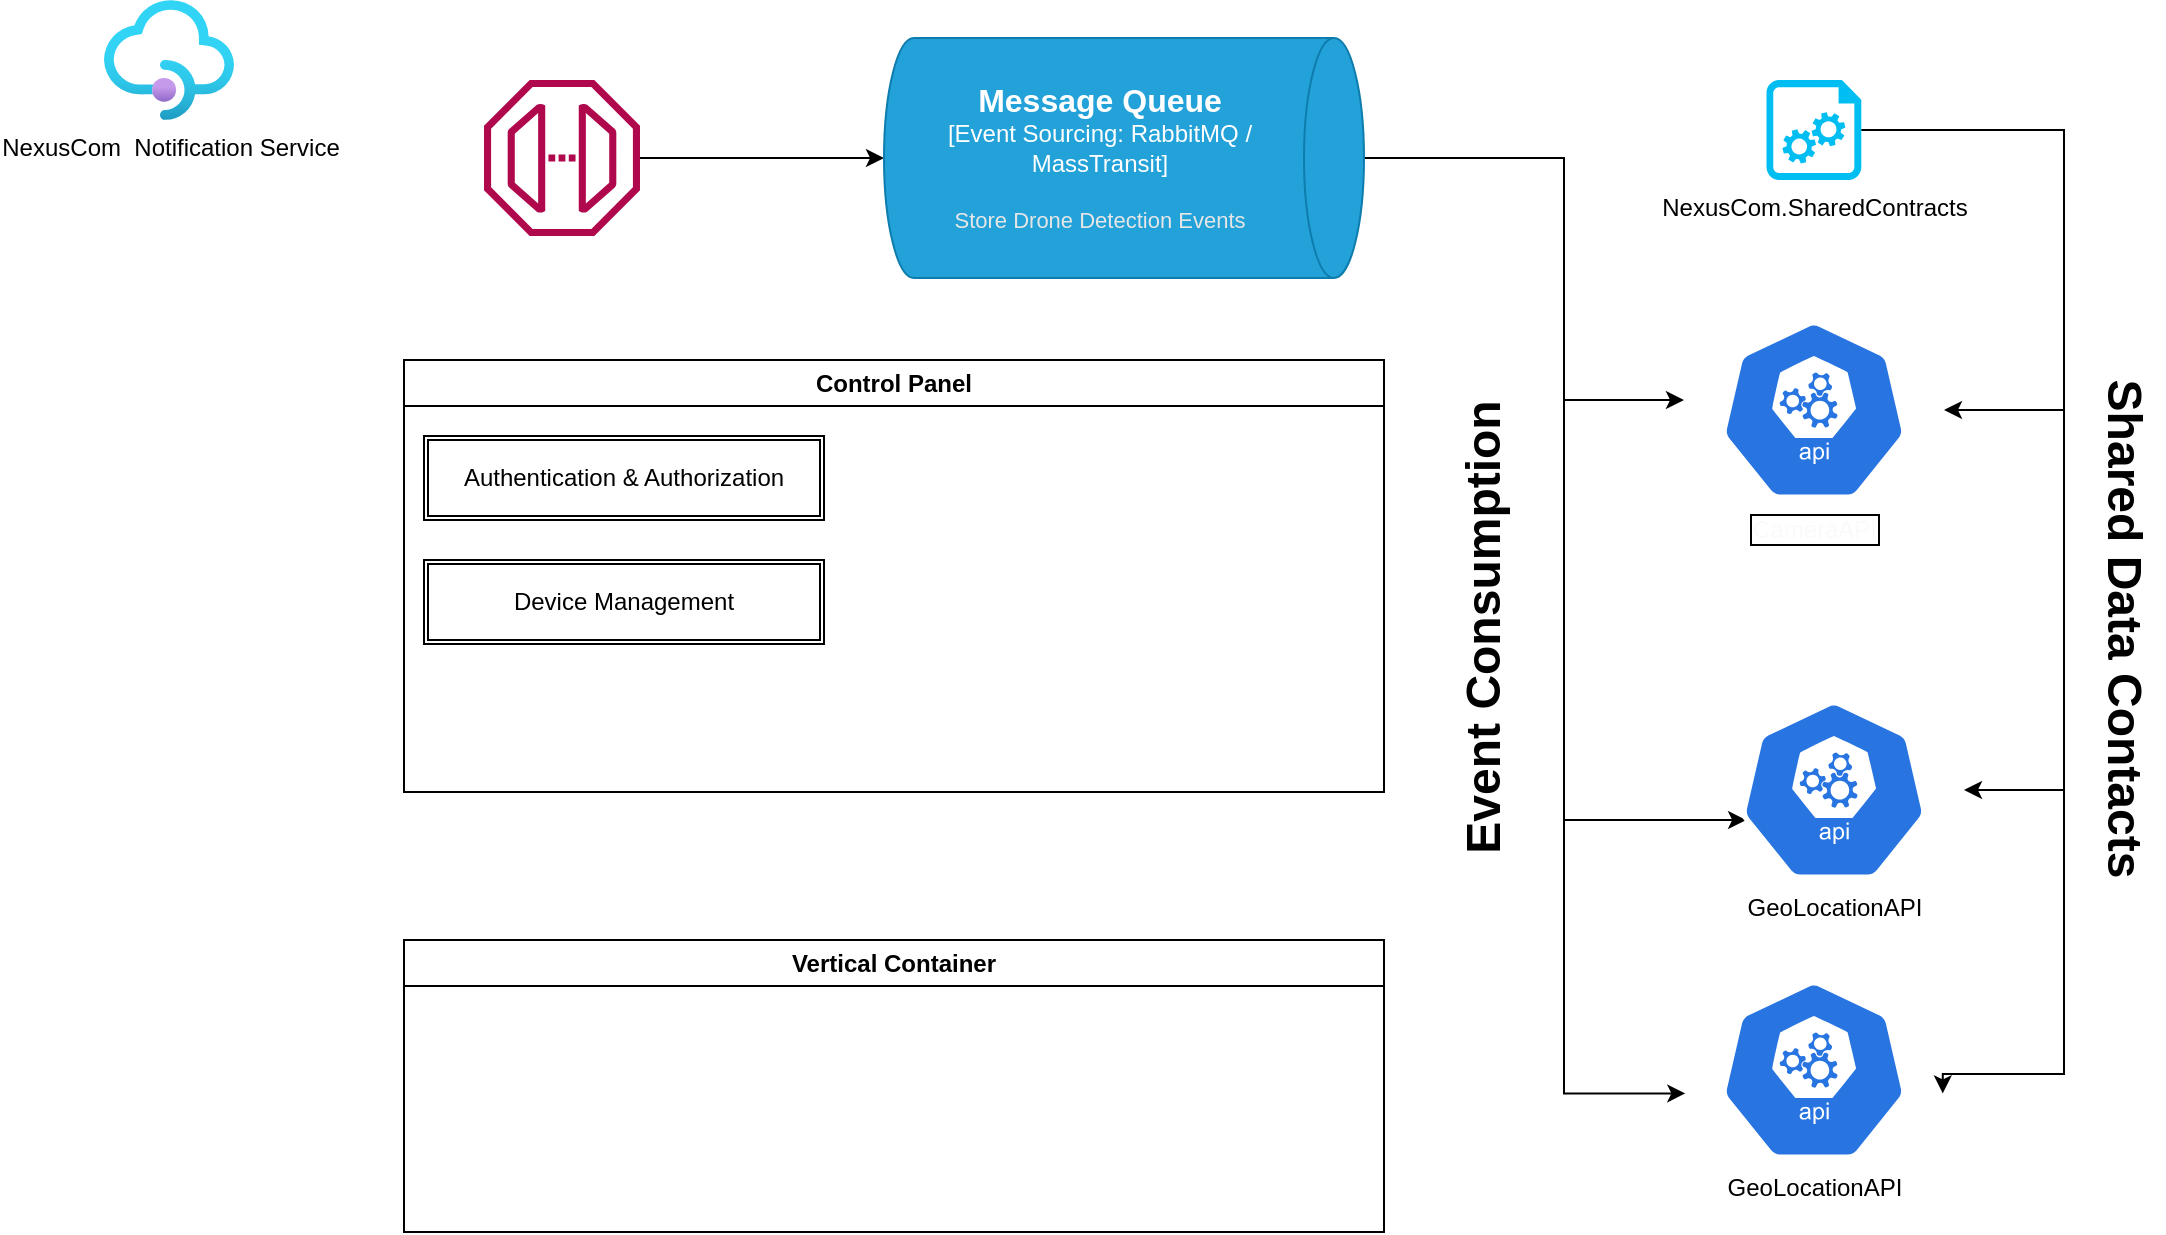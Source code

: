 <mxfile version="21.0.6" type="github">
  <diagram id="QhhdTmeFK0IuT4IZterF" name="Page-1">
    <mxGraphModel dx="1434" dy="756" grid="1" gridSize="10" guides="1" tooltips="1" connect="1" arrows="1" fold="1" page="1" pageScale="1" pageWidth="1169" pageHeight="827" math="0" shadow="0">
      <root>
        <mxCell id="0" />
        <mxCell id="1" parent="0" />
        <mxCell id="PyvPlg5ltU5HMuee6OiU-1" value="NexusCom&amp;nbsp; Notification Service" style="aspect=fixed;html=1;points=[];align=center;image;fontSize=12;image=img/lib/azure2/integration/API_Management_Services.svg;" vertex="1" parent="1">
          <mxGeometry x="90" y="100" width="65" height="60" as="geometry" />
        </mxCell>
        <mxCell id="PyvPlg5ltU5HMuee6OiU-7" style="edgeStyle=orthogonalEdgeStyle;rounded=0;orthogonalLoop=1;jettySize=auto;html=1;entryX=0.5;entryY=1;entryDx=0;entryDy=0;entryPerimeter=0;" edge="1" parent="1" source="PyvPlg5ltU5HMuee6OiU-2" target="PyvPlg5ltU5HMuee6OiU-6">
          <mxGeometry relative="1" as="geometry" />
        </mxCell>
        <mxCell id="PyvPlg5ltU5HMuee6OiU-2" value="&lt;p class=&quot;MsoNormal&quot;&gt;EvntCapturingService&lt;/p&gt;" style="sketch=0;outlineConnect=0;fontColor=#ffffff;gradientColor=none;fillColor=#B0084D;strokeColor=none;dashed=0;verticalLabelPosition=bottom;verticalAlign=top;align=center;html=1;fontSize=12;fontStyle=0;aspect=fixed;pointerEvents=1;shape=mxgraph.aws4.endpoint;" vertex="1" parent="1">
          <mxGeometry x="280" y="140" width="78" height="78" as="geometry" />
        </mxCell>
        <mxCell id="PyvPlg5ltU5HMuee6OiU-19" style="edgeStyle=orthogonalEdgeStyle;rounded=0;orthogonalLoop=1;jettySize=auto;html=1;" edge="1" parent="1" source="PyvPlg5ltU5HMuee6OiU-6" target="PyvPlg5ltU5HMuee6OiU-9">
          <mxGeometry relative="1" as="geometry">
            <Array as="points">
              <mxPoint x="820" y="179" />
              <mxPoint x="820" y="300" />
            </Array>
          </mxGeometry>
        </mxCell>
        <mxCell id="PyvPlg5ltU5HMuee6OiU-20" style="edgeStyle=orthogonalEdgeStyle;rounded=0;orthogonalLoop=1;jettySize=auto;html=1;exitX=0.5;exitY=0;exitDx=0;exitDy=0;exitPerimeter=0;entryX=0.162;entryY=0.667;entryDx=0;entryDy=0;entryPerimeter=0;" edge="1" parent="1" source="PyvPlg5ltU5HMuee6OiU-6" target="PyvPlg5ltU5HMuee6OiU-10">
          <mxGeometry relative="1" as="geometry">
            <Array as="points">
              <mxPoint x="820" y="179" />
              <mxPoint x="820" y="510" />
            </Array>
          </mxGeometry>
        </mxCell>
        <mxCell id="PyvPlg5ltU5HMuee6OiU-23" style="edgeStyle=orthogonalEdgeStyle;rounded=0;orthogonalLoop=1;jettySize=auto;html=1;entryX=0.005;entryY=0.63;entryDx=0;entryDy=0;entryPerimeter=0;" edge="1" parent="1" source="PyvPlg5ltU5HMuee6OiU-6" target="PyvPlg5ltU5HMuee6OiU-14">
          <mxGeometry relative="1" as="geometry">
            <Array as="points">
              <mxPoint x="820" y="179" />
              <mxPoint x="820" y="647" />
            </Array>
          </mxGeometry>
        </mxCell>
        <object placeholders="1" c4Container="Event Sourcing" c4Technology="RabbitMQ / MassTransit" c4Description="Store Drone Detection Events" label="&lt;font style=&quot;font-size: 16px&quot;&gt;&lt;b&gt;%c4Type%&lt;/b&gt;&lt;/font&gt;&lt;div&gt;[%c4Container%:&amp;nbsp;%c4Technology%]&lt;/div&gt;&lt;br&gt;&lt;div&gt;&lt;font style=&quot;font-size: 11px&quot;&gt;&lt;font color=&quot;#E6E6E6&quot;&gt;%c4Description%&lt;/font&gt;&lt;/div&gt;" c4Type="Message Queue" id="PyvPlg5ltU5HMuee6OiU-6">
          <mxCell style="shape=cylinder3;size=15;direction=south;whiteSpace=wrap;html=1;boundedLbl=1;rounded=0;labelBackgroundColor=none;fillColor=#23A2D9;fontSize=12;fontColor=#ffffff;align=center;strokeColor=#0E7DAD;metaEdit=1;points=[[0.5,0,0],[1,0.25,0],[1,0.5,0],[1,0.75,0],[0.5,1,0],[0,0.75,0],[0,0.5,0],[0,0.25,0]];resizable=0;" vertex="1" parent="1">
            <mxGeometry x="480" y="119" width="240" height="120" as="geometry" />
          </mxCell>
        </object>
        <mxCell id="PyvPlg5ltU5HMuee6OiU-9" value="CameraAPI&lt;br&gt;" style="sketch=0;html=1;dashed=0;whitespace=wrap;fillColor=#2875E2;strokeColor=#ffffff;points=[[0.005,0.63,0],[0.1,0.2,0],[0.9,0.2,0],[0.5,0,0],[0.995,0.63,0],[0.72,0.99,0],[0.5,1,0],[0.28,0.99,0]];verticalLabelPosition=bottom;align=center;verticalAlign=top;shape=mxgraph.kubernetes.icon;prIcon=api;fontColor=#FAFAFA;labelBackgroundColor=default;labelBorderColor=default;" vertex="1" parent="1">
          <mxGeometry x="880" y="260" width="130" height="90" as="geometry" />
        </mxCell>
        <mxCell id="PyvPlg5ltU5HMuee6OiU-10" value="GeoLocationAPI" style="sketch=0;html=1;dashed=0;whitespace=wrap;fillColor=#2875E2;strokeColor=#ffffff;points=[[0.005,0.63,0],[0.1,0.2,0],[0.9,0.2,0],[0.5,0,0],[0.995,0.63,0],[0.72,0.99,0],[0.5,1,0],[0.28,0.99,0]];verticalLabelPosition=bottom;align=center;verticalAlign=top;shape=mxgraph.kubernetes.icon;prIcon=api" vertex="1" parent="1">
          <mxGeometry x="890" y="450" width="130" height="90" as="geometry" />
        </mxCell>
        <mxCell id="PyvPlg5ltU5HMuee6OiU-14" value="GeoLocationAPI" style="sketch=0;html=1;dashed=0;whitespace=wrap;fillColor=#2875E2;strokeColor=#ffffff;points=[[0.005,0.63,0],[0.1,0.2,0],[0.9,0.2,0],[0.5,0,0],[0.995,0.63,0],[0.72,0.99,0],[0.5,1,0],[0.28,0.99,0]];verticalLabelPosition=bottom;align=center;verticalAlign=top;shape=mxgraph.kubernetes.icon;prIcon=api" vertex="1" parent="1">
          <mxGeometry x="880" y="590" width="130" height="90" as="geometry" />
        </mxCell>
        <mxCell id="PyvPlg5ltU5HMuee6OiU-16" value="" style="edgeStyle=orthogonalEdgeStyle;rounded=0;orthogonalLoop=1;jettySize=auto;html=1;" edge="1" parent="1" source="PyvPlg5ltU5HMuee6OiU-15" target="PyvPlg5ltU5HMuee6OiU-9">
          <mxGeometry relative="1" as="geometry">
            <Array as="points">
              <mxPoint x="1070" y="165" />
              <mxPoint x="1070" y="305" />
            </Array>
          </mxGeometry>
        </mxCell>
        <mxCell id="PyvPlg5ltU5HMuee6OiU-17" style="edgeStyle=orthogonalEdgeStyle;rounded=0;orthogonalLoop=1;jettySize=auto;html=1;" edge="1" parent="1" source="PyvPlg5ltU5HMuee6OiU-15" target="PyvPlg5ltU5HMuee6OiU-10">
          <mxGeometry relative="1" as="geometry">
            <Array as="points">
              <mxPoint x="1070" y="165" />
              <mxPoint x="1070" y="495" />
            </Array>
          </mxGeometry>
        </mxCell>
        <mxCell id="PyvPlg5ltU5HMuee6OiU-22" style="edgeStyle=orthogonalEdgeStyle;rounded=0;orthogonalLoop=1;jettySize=auto;html=1;entryX=0.995;entryY=0.63;entryDx=0;entryDy=0;entryPerimeter=0;" edge="1" parent="1" source="PyvPlg5ltU5HMuee6OiU-15" target="PyvPlg5ltU5HMuee6OiU-14">
          <mxGeometry relative="1" as="geometry">
            <Array as="points">
              <mxPoint x="1070" y="165" />
              <mxPoint x="1070" y="637" />
            </Array>
          </mxGeometry>
        </mxCell>
        <mxCell id="PyvPlg5ltU5HMuee6OiU-15" value="NexusCom.SharedContracts" style="verticalLabelPosition=bottom;html=1;verticalAlign=top;align=center;strokeColor=none;fillColor=#00BEF2;shape=mxgraph.azure.startup_task;pointerEvents=1;" vertex="1" parent="1">
          <mxGeometry x="921.25" y="140" width="47.5" height="50" as="geometry" />
        </mxCell>
        <mxCell id="PyvPlg5ltU5HMuee6OiU-24" value="Control Panel" style="swimlane;whiteSpace=wrap;html=1;gradientColor=none;swimlaneFillColor=none;" vertex="1" parent="1">
          <mxGeometry x="240" y="280" width="490" height="216" as="geometry" />
        </mxCell>
        <mxCell id="PyvPlg5ltU5HMuee6OiU-28" value="Authentication &amp;amp; Authorization" style="shape=ext;double=1;rounded=0;whiteSpace=wrap;html=1;" vertex="1" parent="PyvPlg5ltU5HMuee6OiU-24">
          <mxGeometry x="10" y="38" width="200" height="42" as="geometry" />
        </mxCell>
        <mxCell id="PyvPlg5ltU5HMuee6OiU-29" value="Device Management" style="shape=ext;double=1;rounded=0;whiteSpace=wrap;html=1;" vertex="1" parent="PyvPlg5ltU5HMuee6OiU-24">
          <mxGeometry x="10" y="100" width="200" height="42" as="geometry" />
        </mxCell>
        <mxCell id="PyvPlg5ltU5HMuee6OiU-25" value="Vertical Container" style="swimlane;whiteSpace=wrap;html=1;" vertex="1" parent="1">
          <mxGeometry x="240" y="570" width="490" height="146" as="geometry" />
        </mxCell>
        <mxCell id="PyvPlg5ltU5HMuee6OiU-26" value="Event Consumption" style="text;strokeColor=none;fillColor=none;html=1;fontSize=24;fontStyle=1;verticalAlign=middle;align=center;rotation=-90;" vertex="1" parent="1">
          <mxGeometry x="730" y="394" width="100" height="40" as="geometry" />
        </mxCell>
        <mxCell id="PyvPlg5ltU5HMuee6OiU-27" value="Shared Data Contacts" style="text;strokeColor=none;fillColor=none;html=1;fontSize=24;fontStyle=1;verticalAlign=middle;align=center;rotation=90;" vertex="1" parent="1">
          <mxGeometry x="1050" y="394" width="100" height="40" as="geometry" />
        </mxCell>
      </root>
    </mxGraphModel>
  </diagram>
</mxfile>
